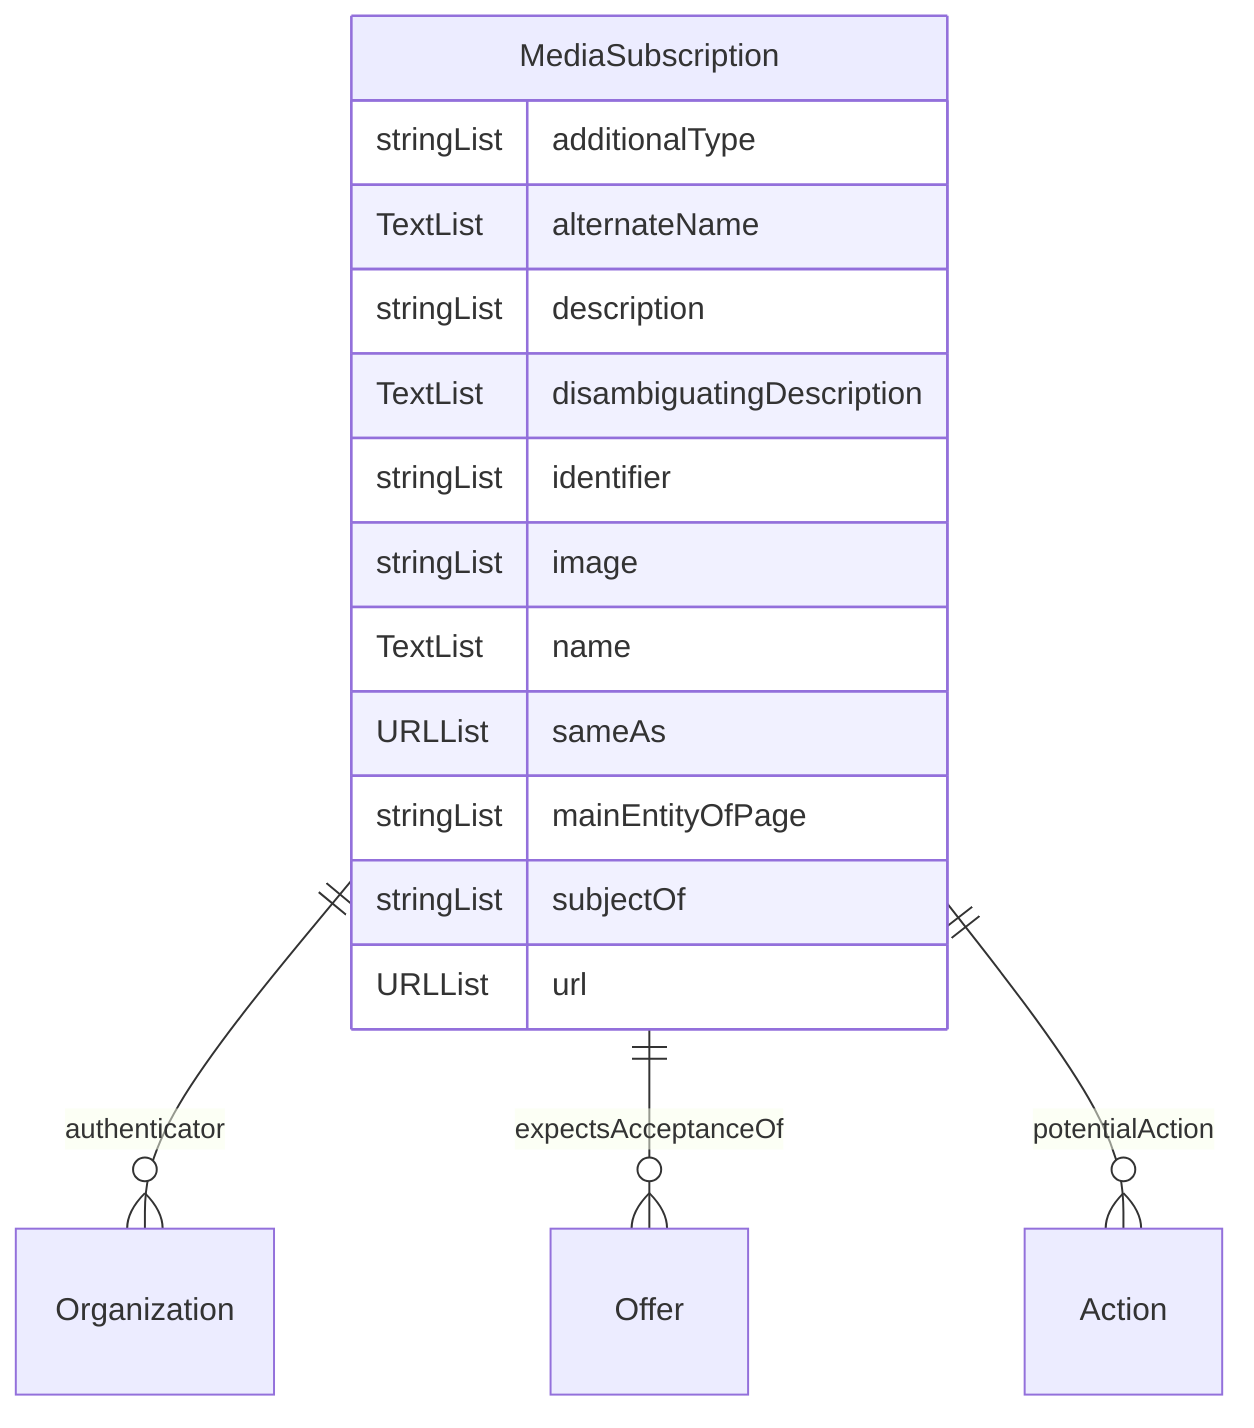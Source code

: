 erDiagram
MediaSubscription {
    stringList additionalType  
    TextList alternateName  
    stringList description  
    TextList disambiguatingDescription  
    stringList identifier  
    stringList image  
    TextList name  
    URLList sameAs  
    stringList mainEntityOfPage  
    stringList subjectOf  
    URLList url  
}

MediaSubscription ||--}o Organization : "authenticator"
MediaSubscription ||--}o Offer : "expectsAcceptanceOf"
MediaSubscription ||--}o Action : "potentialAction"